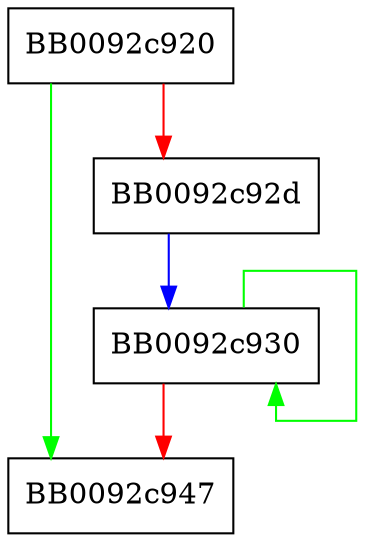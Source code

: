 digraph free_mem {
  node [shape="box"];
  graph [splines=ortho];
  BB0092c920 -> BB0092c947 [color="green"];
  BB0092c920 -> BB0092c92d [color="red"];
  BB0092c92d -> BB0092c930 [color="blue"];
  BB0092c930 -> BB0092c930 [color="green"];
  BB0092c930 -> BB0092c947 [color="red"];
}